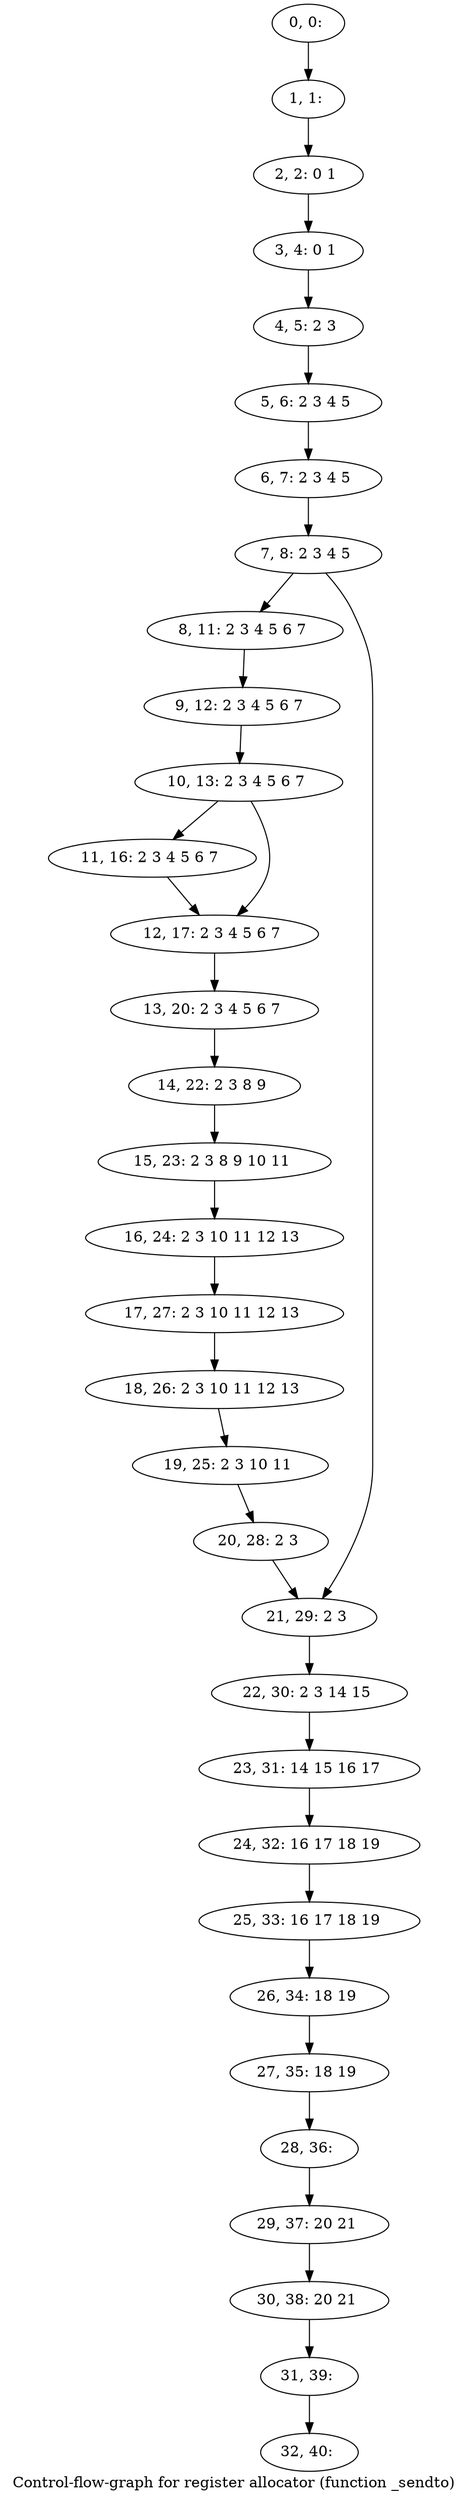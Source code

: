 digraph G {
graph [label="Control-flow-graph for register allocator (function _sendto)"]
0[label="0, 0: "];
1[label="1, 1: "];
2[label="2, 2: 0 1 "];
3[label="3, 4: 0 1 "];
4[label="4, 5: 2 3 "];
5[label="5, 6: 2 3 4 5 "];
6[label="6, 7: 2 3 4 5 "];
7[label="7, 8: 2 3 4 5 "];
8[label="8, 11: 2 3 4 5 6 7 "];
9[label="9, 12: 2 3 4 5 6 7 "];
10[label="10, 13: 2 3 4 5 6 7 "];
11[label="11, 16: 2 3 4 5 6 7 "];
12[label="12, 17: 2 3 4 5 6 7 "];
13[label="13, 20: 2 3 4 5 6 7 "];
14[label="14, 22: 2 3 8 9 "];
15[label="15, 23: 2 3 8 9 10 11 "];
16[label="16, 24: 2 3 10 11 12 13 "];
17[label="17, 27: 2 3 10 11 12 13 "];
18[label="18, 26: 2 3 10 11 12 13 "];
19[label="19, 25: 2 3 10 11 "];
20[label="20, 28: 2 3 "];
21[label="21, 29: 2 3 "];
22[label="22, 30: 2 3 14 15 "];
23[label="23, 31: 14 15 16 17 "];
24[label="24, 32: 16 17 18 19 "];
25[label="25, 33: 16 17 18 19 "];
26[label="26, 34: 18 19 "];
27[label="27, 35: 18 19 "];
28[label="28, 36: "];
29[label="29, 37: 20 21 "];
30[label="30, 38: 20 21 "];
31[label="31, 39: "];
32[label="32, 40: "];
0->1 ;
1->2 ;
2->3 ;
3->4 ;
4->5 ;
5->6 ;
6->7 ;
7->8 ;
7->21 ;
8->9 ;
9->10 ;
10->11 ;
10->12 ;
11->12 ;
12->13 ;
13->14 ;
14->15 ;
15->16 ;
16->17 ;
17->18 ;
18->19 ;
19->20 ;
20->21 ;
21->22 ;
22->23 ;
23->24 ;
24->25 ;
25->26 ;
26->27 ;
27->28 ;
28->29 ;
29->30 ;
30->31 ;
31->32 ;
}
